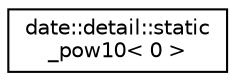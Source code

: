 digraph "Graphical Class Hierarchy"
{
 // LATEX_PDF_SIZE
  edge [fontname="Helvetica",fontsize="10",labelfontname="Helvetica",labelfontsize="10"];
  node [fontname="Helvetica",fontsize="10",shape=record];
  rankdir="LR";
  Node0 [label="date::detail::static\l_pow10\< 0 \>",height=0.2,width=0.4,color="black", fillcolor="white", style="filled",URL="$structdate_1_1detail_1_1static__pow10_3_010_01_4.html",tooltip=" "];
}
